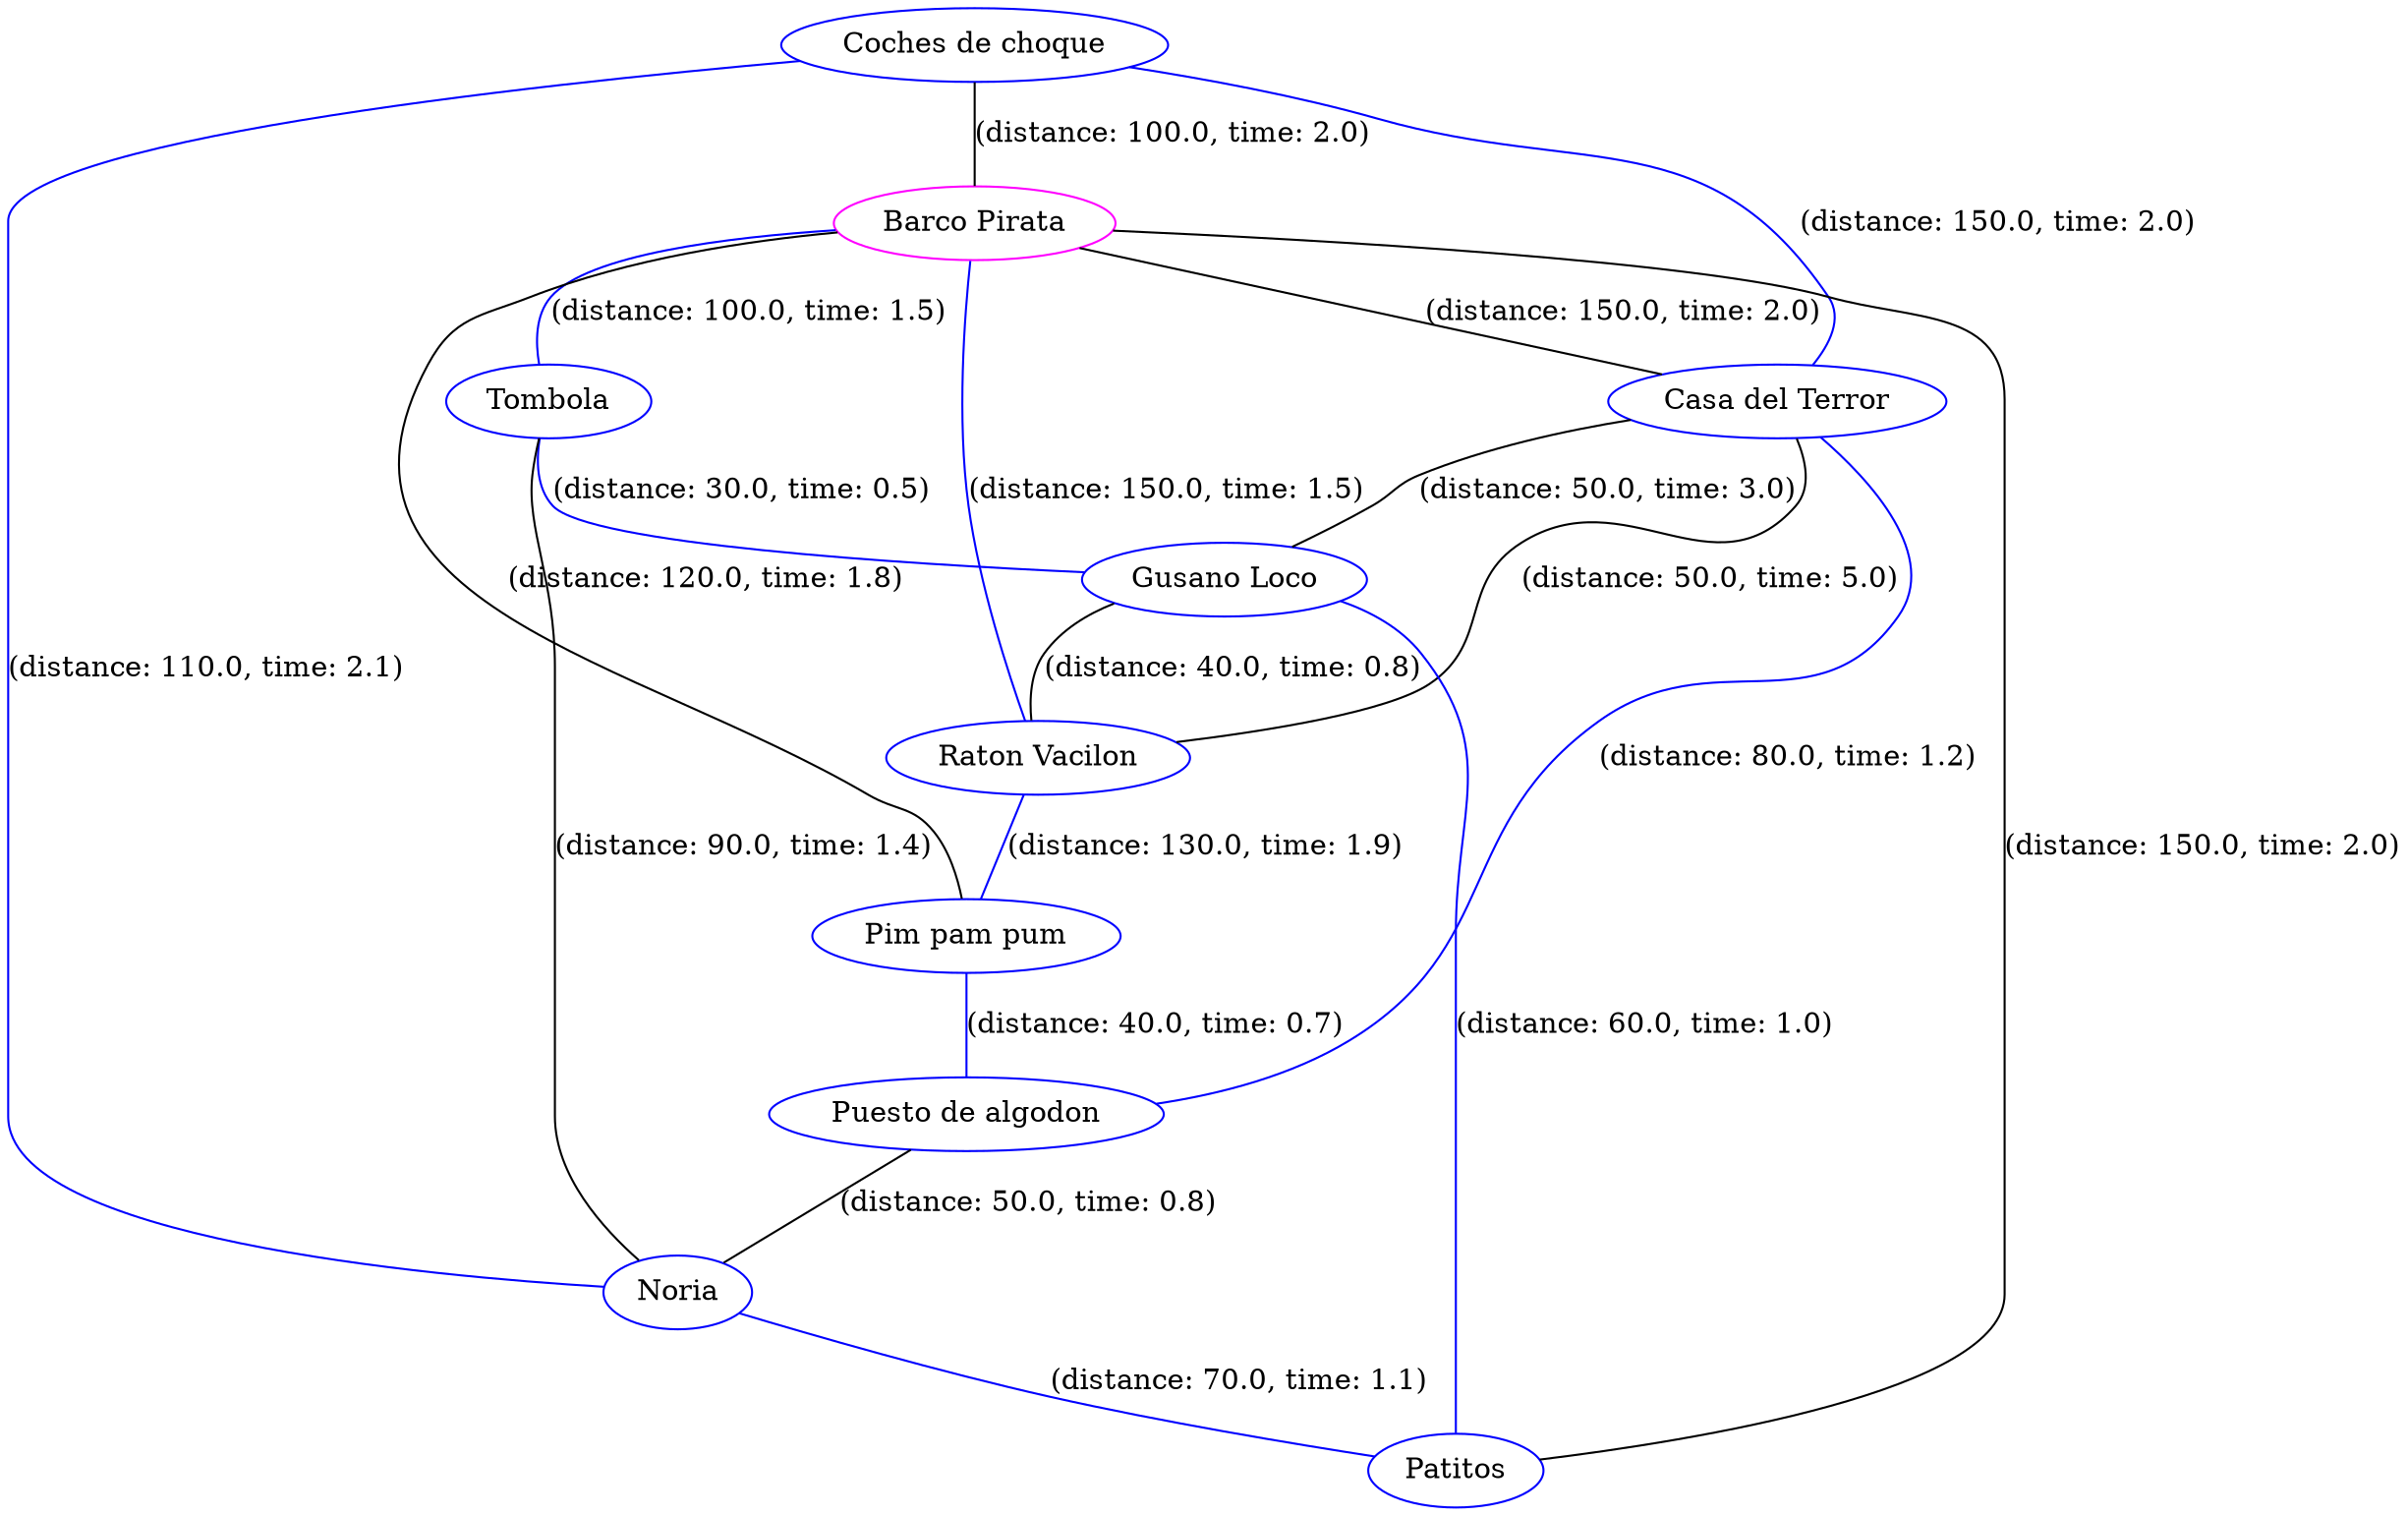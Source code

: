 strict graph G {
  1 [ color="magenta" label="Barco Pirata" ];
  2 [ color="blue" label="Casa del Terror" ];
  3 [ color="blue" label="Tombola" ];
  4 [ color="blue" label="Gusano Loco" ];
  5 [ color="blue" label="Raton Vacilon" ];
  6 [ color="blue" label="Coches de choque" ];
  7 [ color="blue" label="Pim pam pum" ];
  8 [ color="blue" label="Puesto de algodon" ];
  9 [ color="blue" label="Noria" ];
  10 [ color="blue" label="Patitos" ];
  1 -- 2 [ label="(distance: 150.0, time: 2.0)" ];
  1 -- 3 [ color="blue" label="(distance: 100.0, time: 1.5)" ];
  1 -- 5 [ color="blue" label="(distance: 150.0, time: 1.5)" ];
  2 -- 5 [ label="(distance: 50.0, time: 5.0)" ];
  3 -- 4 [ color="blue" label="(distance: 30.0, time: 0.5)" ];
  4 -- 5 [ label="(distance: 40.0, time: 0.8)" ];
  6 -- 2 [ color="blue" label="(distance: 150.0, time: 2.0)" ];
  6 -- 1 [ label="(distance: 100.0, time: 2.0)" ];
  2 -- 4 [ label="(distance: 50.0, time: 3.0)" ];
  1 -- 7 [ label="(distance: 120.0, time: 1.8)" ];
  2 -- 8 [ color="blue" label="(distance: 80.0, time: 1.2)" ];
  3 -- 9 [ label="(distance: 90.0, time: 1.4)" ];
  4 -- 10 [ color="blue" label="(distance: 60.0, time: 1.0)" ];
  5 -- 7 [ color="blue" label="(distance: 130.0, time: 1.9)" ];
  6 -- 9 [ color="blue" label="(distance: 110.0, time: 2.1)" ];
  7 -- 8 [ color="blue" label="(distance: 40.0, time: 0.7)" ];
  8 -- 9 [ label="(distance: 50.0, time: 0.8)" ];
  9 -- 10 [ color="blue" label="(distance: 70.0, time: 1.1)" ];
  10 -- 1 [ label="(distance: 150.0, time: 2.0)" ];
}
